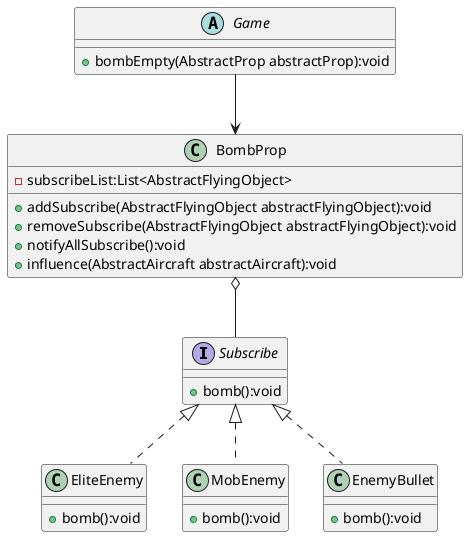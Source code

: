@startuml
'https://plantuml.com/class-diagram

interface Subscribe
class EliteEnemy
class MobEnemy
class EnemyBullet
class BombProp
abstract class Game

Subscribe<|..EliteEnemy
Subscribe<|..MobEnemy
Subscribe<|..EnemyBullet

BombProp o-- Subscribe
Game-->BombProp

interface Subscribe{
+ bomb():void
}

class BombProp{
- subscribeList:List<AbstractFlyingObject>
+ addSubscribe(AbstractFlyingObject abstractFlyingObject):void
+ removeSubscribe(AbstractFlyingObject abstractFlyingObject):void
+ notifyAllSubscribe():void
+ influence(AbstractAircraft abstractAircraft):void
}

class EliteEnemy{
+ bomb():void
}
class MobEnemy{
+ bomb():void
}
class EnemyBullet{
+ bomb():void
}
abstract class Game{
+bombEmpty(AbstractProp abstractProp):void
}

@enduml